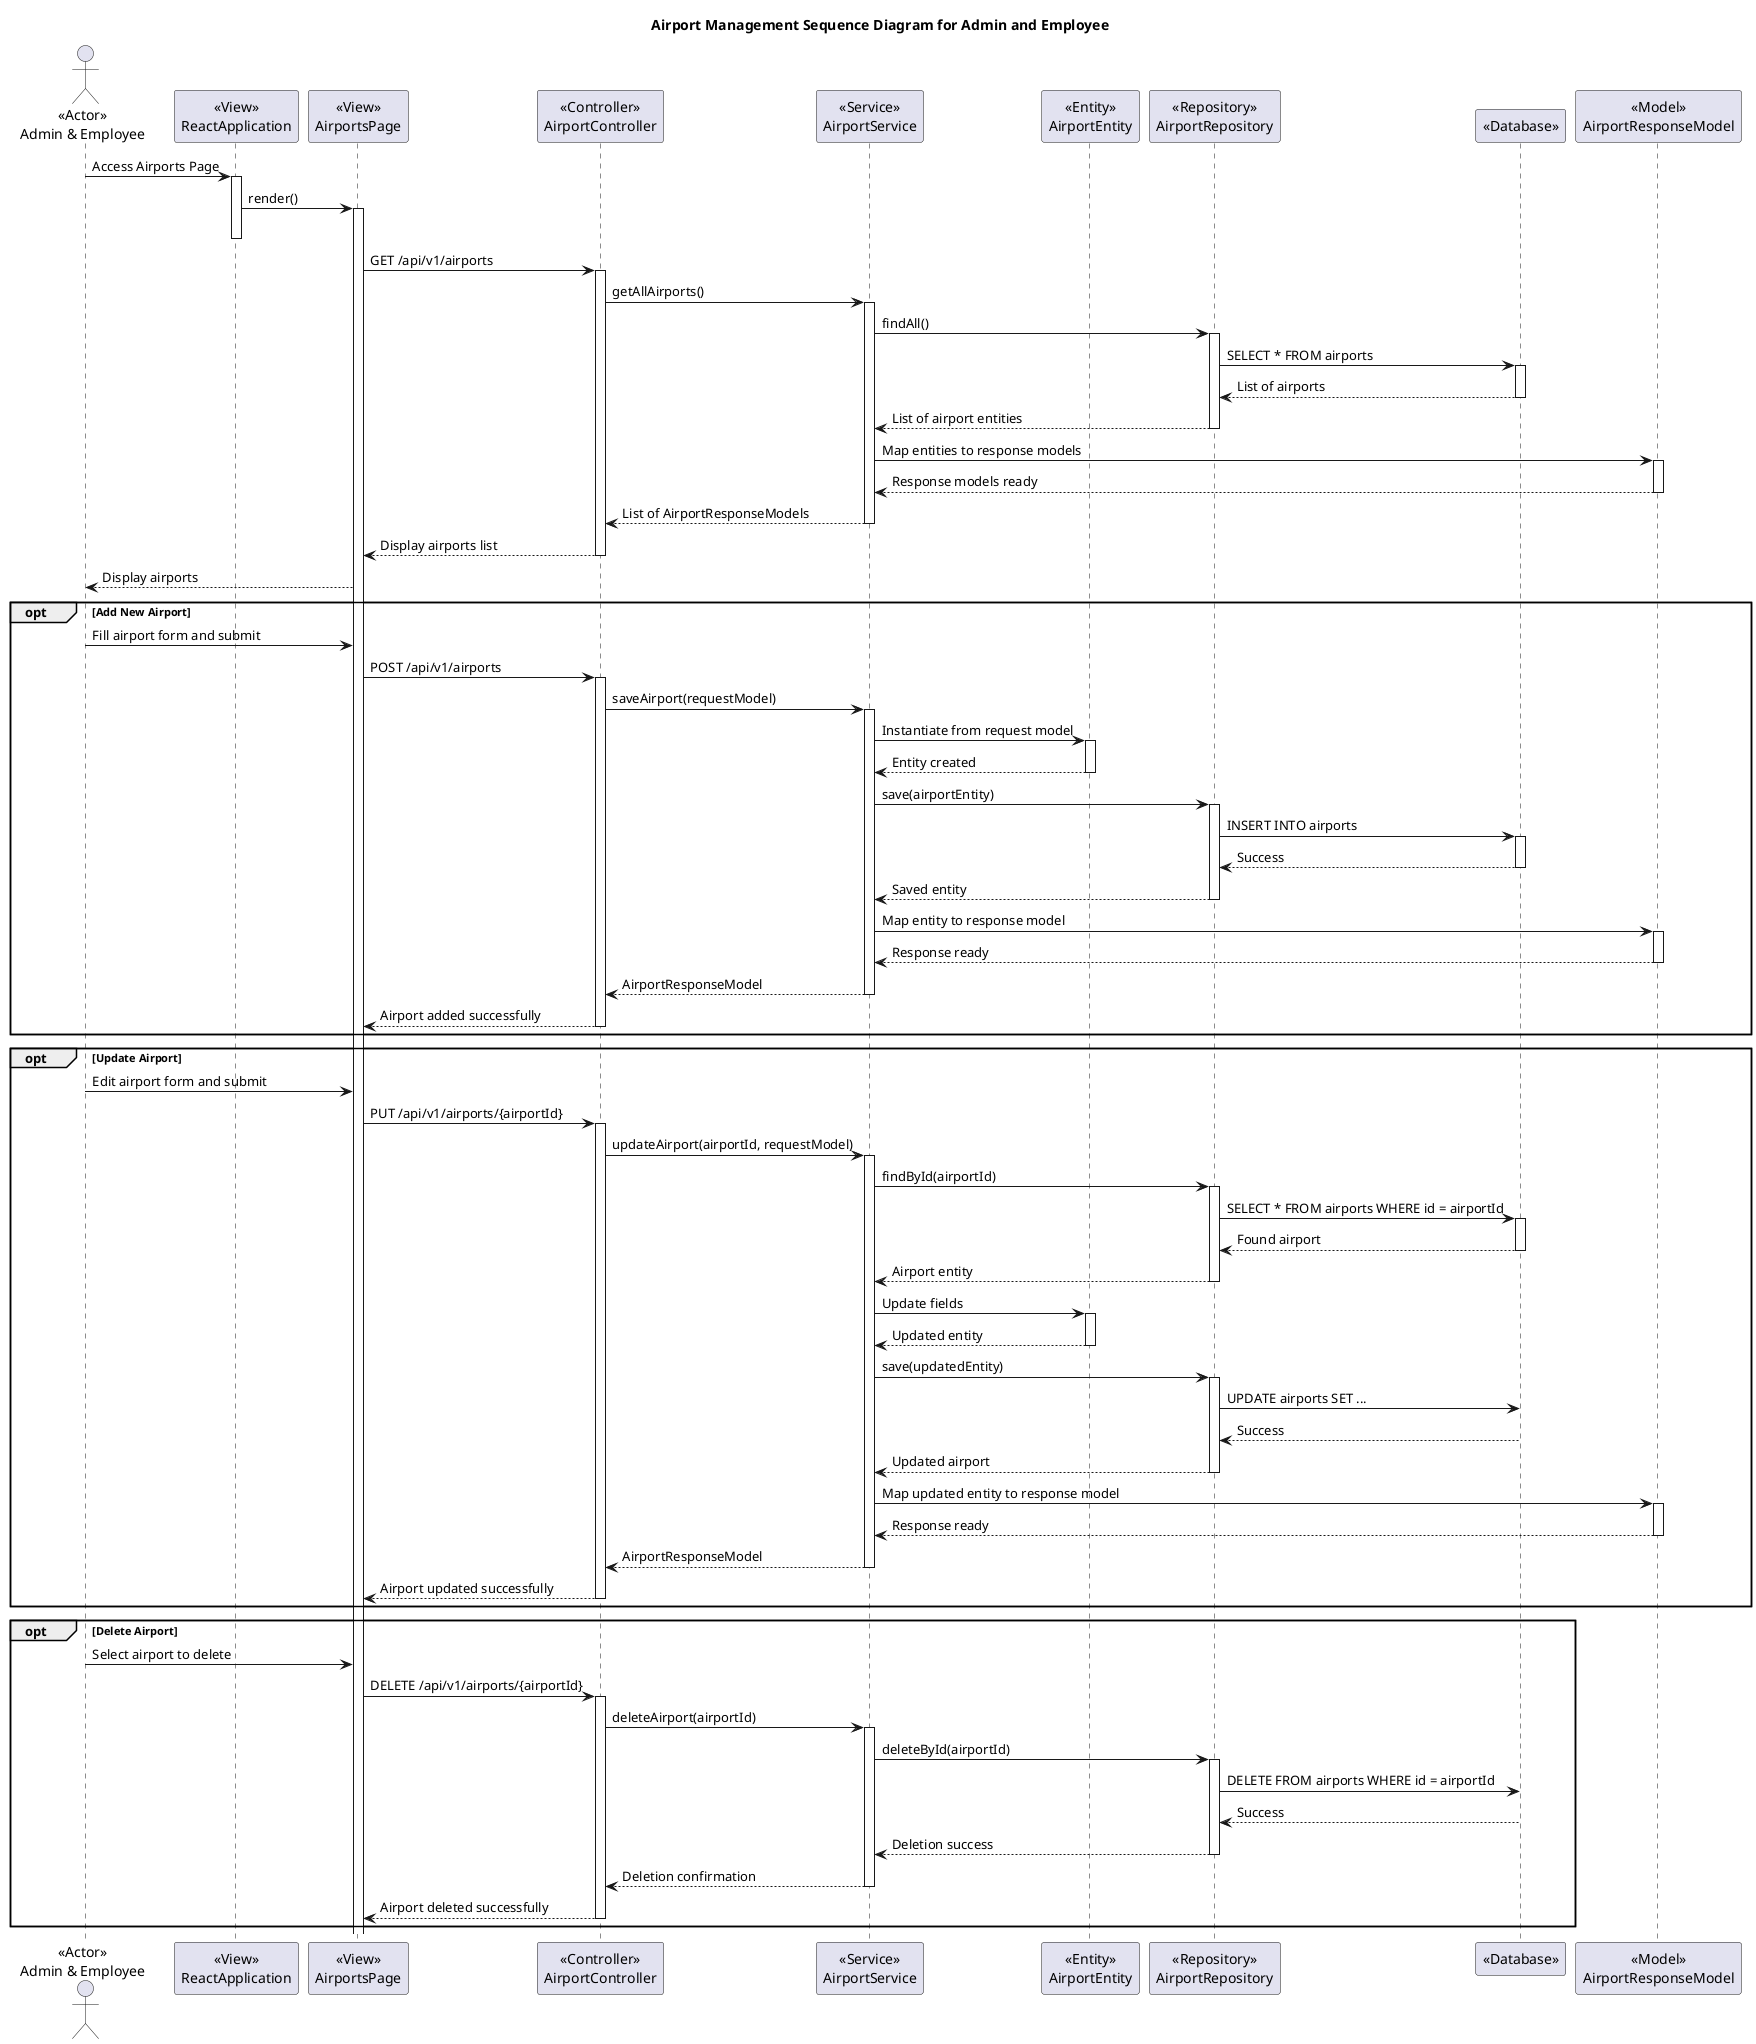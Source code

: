 @startuml
title Airport Management Sequence Diagram for Admin and Employee

actor Admin as "<<Actor>>\nAdmin & Employee"

participant ReactApplication as "<<View>>\nReactApplication"
participant AirportsPage as "<<View>>\nAirportsPage"
participant AirportController as "<<Controller>>\nAirportController"
participant AirportService as "<<Service>>\nAirportService"
participant AirportEntity as "<<Entity>>\nAirportEntity"
participant AirportRepository as "<<Repository>>\nAirportRepository"
participant Database as "<<Database>>"
participant AirportResponseModel as "<<Model>>\nAirportResponseModel"

Admin -> ReactApplication : Access Airports Page
activate ReactApplication

ReactApplication -> AirportsPage : render()
activate AirportsPage
deactivate ReactApplication

AirportsPage -> AirportController : GET /api/v1/airports
activate AirportController

AirportController -> AirportService : getAllAirports()
activate AirportService

AirportService -> AirportRepository : findAll()
activate AirportRepository

AirportRepository -> Database : SELECT * FROM airports
activate Database
Database --> AirportRepository : List of airports
deactivate Database

AirportRepository --> AirportService : List of airport entities
deactivate AirportRepository

AirportService -> AirportResponseModel : Map entities to response models
activate AirportResponseModel
AirportResponseModel --> AirportService : Response models ready
deactivate AirportResponseModel

AirportService --> AirportController : List of AirportResponseModels
deactivate AirportService

AirportController --> AirportsPage : Display airports list
deactivate AirportController

AirportsPage --> Admin : Display airports

opt Add New Airport
    Admin -> AirportsPage : Fill airport form and submit
    AirportsPage -> AirportController : POST /api/v1/airports
    activate AirportController

    AirportController -> AirportService : saveAirport(requestModel)
    activate AirportService

    AirportService -> AirportEntity : Instantiate from request model
    activate AirportEntity
    AirportEntity --> AirportService : Entity created
    deactivate AirportEntity

    AirportService -> AirportRepository : save(airportEntity)
    activate AirportRepository
    AirportRepository -> Database : INSERT INTO airports
    activate Database
    Database --> AirportRepository : Success
    deactivate Database
    AirportRepository --> AirportService : Saved entity
    deactivate AirportRepository

    AirportService -> AirportResponseModel : Map entity to response model
    activate AirportResponseModel
    AirportResponseModel --> AirportService : Response ready
    deactivate AirportResponseModel

    AirportService --> AirportController : AirportResponseModel
    deactivate AirportService

    AirportController --> AirportsPage : Airport added successfully
    deactivate AirportController
end

opt Update Airport
    Admin -> AirportsPage : Edit airport form and submit
    AirportsPage -> AirportController : PUT /api/v1/airports/{airportId}
    activate AirportController

    AirportController -> AirportService : updateAirport(airportId, requestModel)
    activate AirportService

    AirportService -> AirportRepository : findById(airportId)
    activate AirportRepository
    AirportRepository -> Database : SELECT * FROM airports WHERE id = airportId
    activate Database
    Database --> AirportRepository : Found airport
    deactivate Database
    AirportRepository --> AirportService : Airport entity
    deactivate AirportRepository

    AirportService -> AirportEntity : Update fields
    activate AirportEntity
    AirportEntity --> AirportService : Updated entity
    deactivate AirportEntity

    AirportService -> AirportRepository : save(updatedEntity)
    activate AirportRepository
    AirportRepository -> Database : UPDATE airports SET ...
    Database --> AirportRepository : Success
    deactivate Database
    AirportRepository --> AirportService : Updated airport
    deactivate AirportRepository

    AirportService -> AirportResponseModel : Map updated entity to response model
    activate AirportResponseModel
    AirportResponseModel --> AirportService : Response ready
    deactivate AirportResponseModel

    AirportService --> AirportController : AirportResponseModel
    deactivate AirportService

    AirportController --> AirportsPage : Airport updated successfully
    deactivate AirportController
end

opt Delete Airport
    Admin -> AirportsPage : Select airport to delete
    AirportsPage -> AirportController : DELETE /api/v1/airports/{airportId}
    activate AirportController

    AirportController -> AirportService : deleteAirport(airportId)
    activate AirportService

    AirportService -> AirportRepository : deleteById(airportId)
    activate AirportRepository
    AirportRepository -> Database : DELETE FROM airports WHERE id = airportId
    Database --> AirportRepository : Success
    deactivate Database
    AirportRepository --> AirportService : Deletion success
    deactivate AirportRepository

    AirportService --> AirportController : Deletion confirmation
    deactivate AirportService

    AirportController --> AirportsPage : Airport deleted successfully
    deactivate AirportController
end

@enduml
